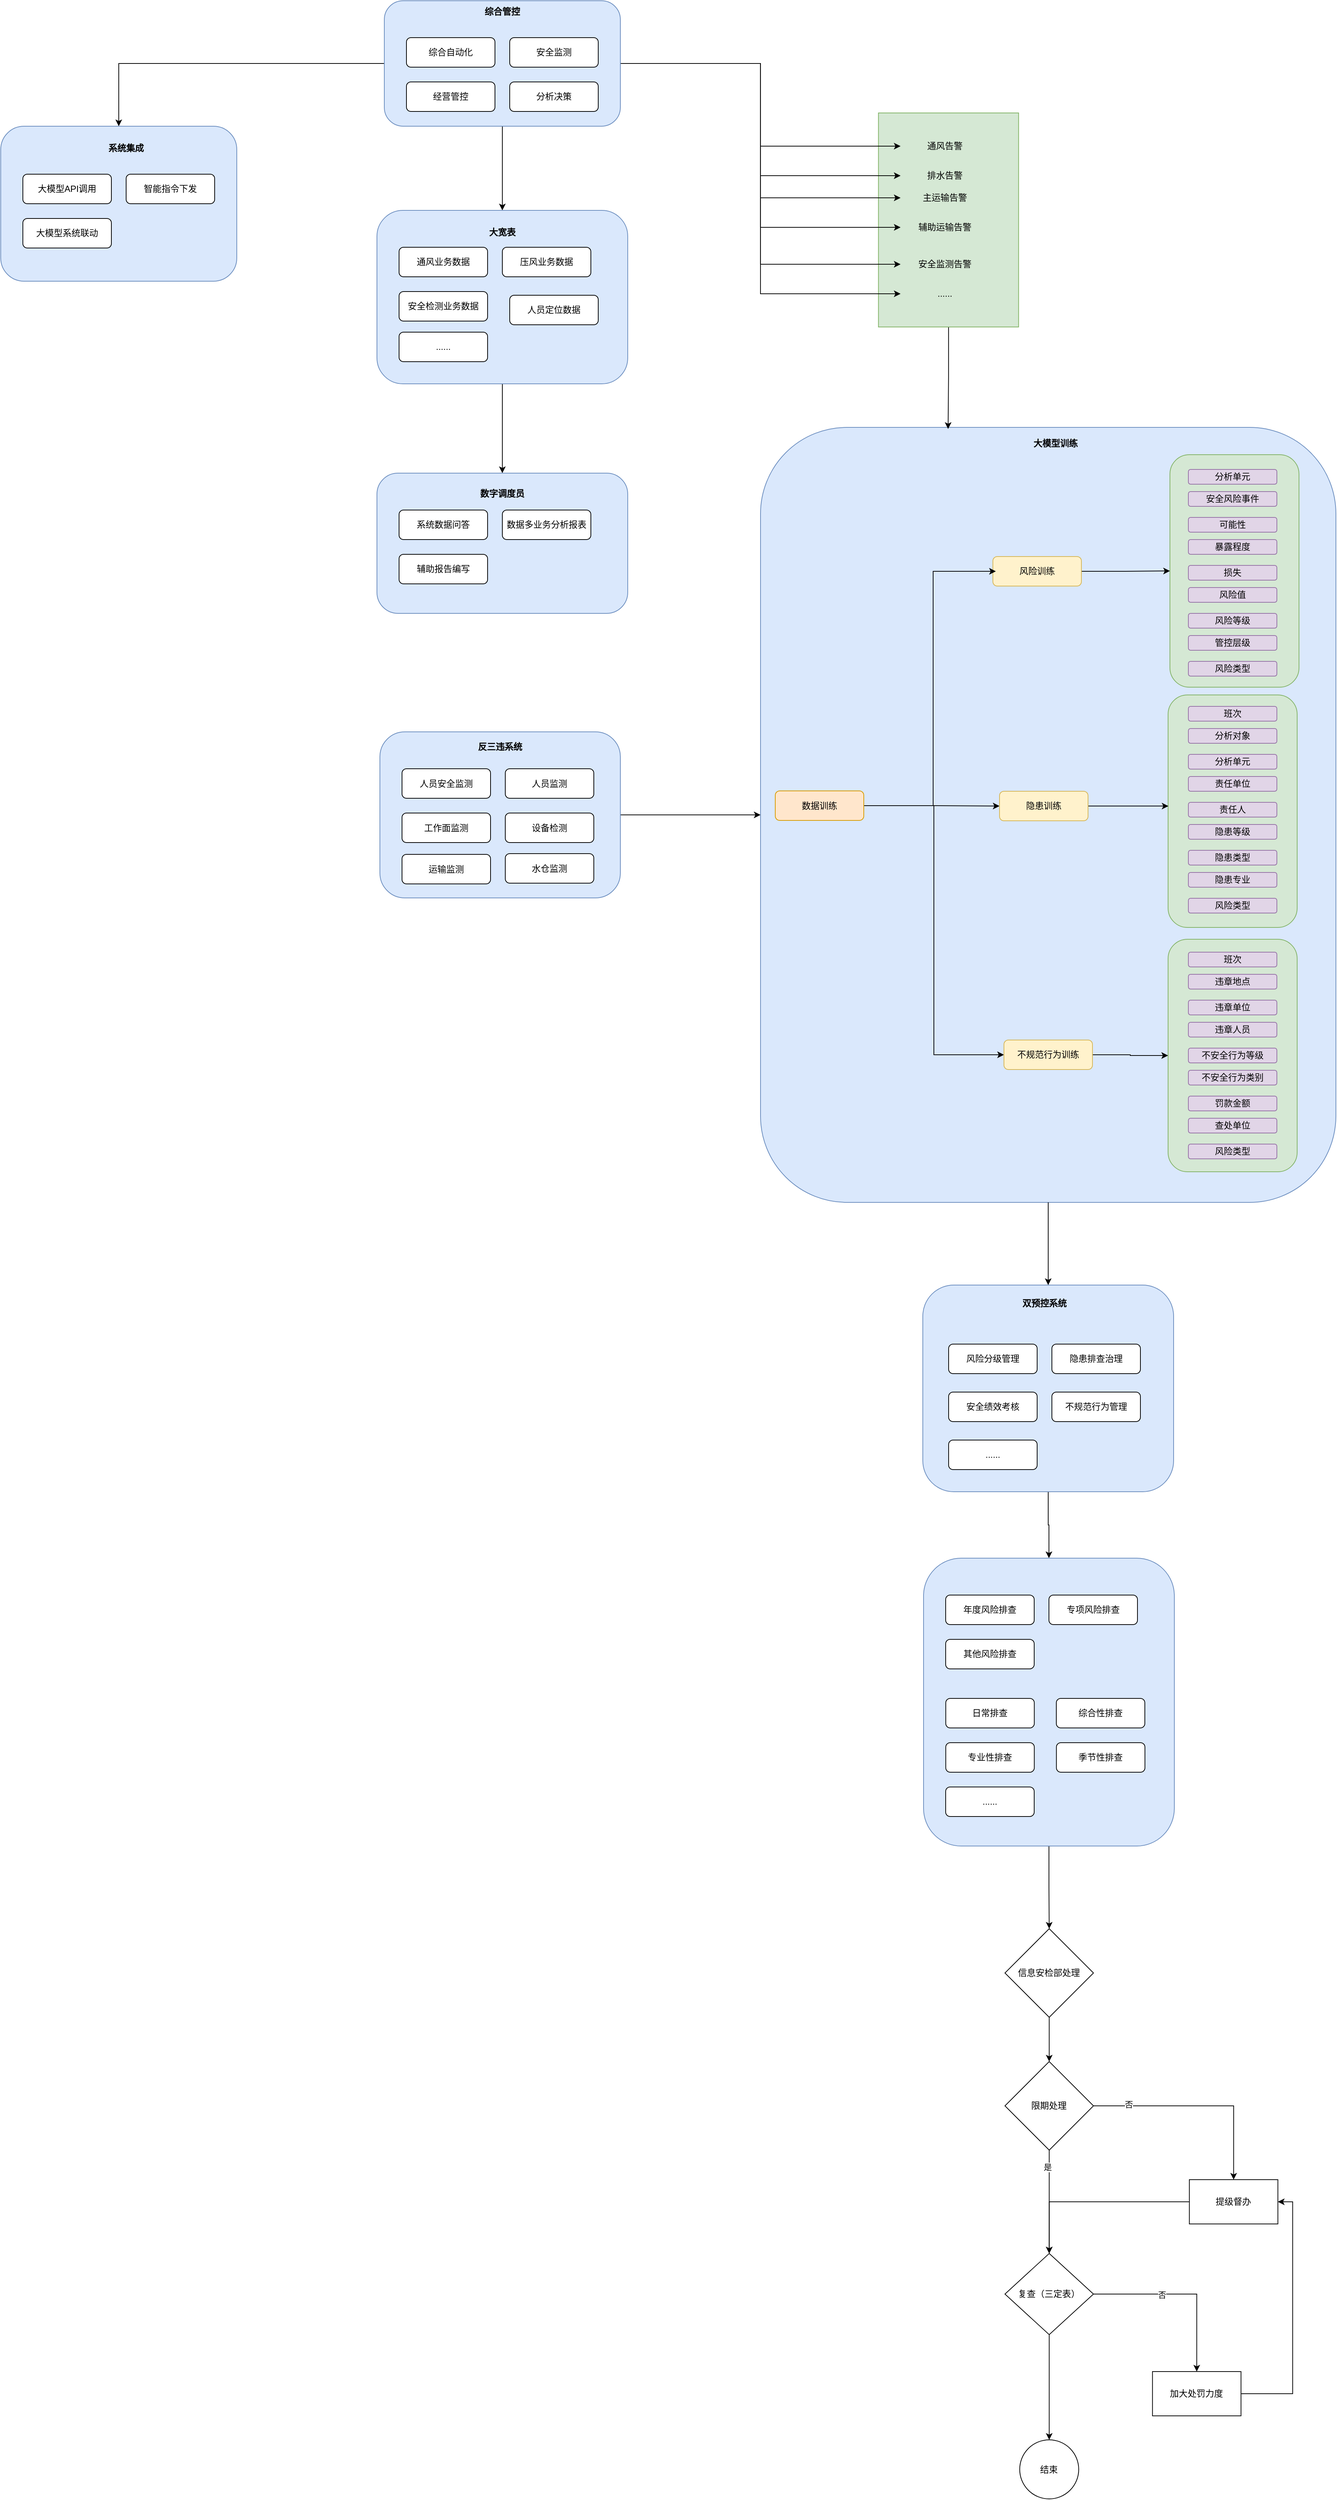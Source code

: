<mxfile version="21.6.9" type="github">
  <diagram id="C5RBs43oDa-KdzZeNtuy" name="Page-1">
    <mxGraphModel dx="3241" dy="1446" grid="1" gridSize="10" guides="1" tooltips="1" connect="1" arrows="1" fold="1" page="1" pageScale="1" pageWidth="827" pageHeight="1169" math="0" shadow="0">
      <root>
        <mxCell id="WIyWlLk6GJQsqaUBKTNV-0" />
        <mxCell id="WIyWlLk6GJQsqaUBKTNV-1" parent="WIyWlLk6GJQsqaUBKTNV-0" />
        <mxCell id="GbgRb__HCXadz126l9WK-15" value="" style="rounded=1;whiteSpace=wrap;html=1;fillColor=#dae8fc;strokeColor=#6c8ebf;" parent="WIyWlLk6GJQsqaUBKTNV-1" vertex="1">
          <mxGeometry x="350" y="608" width="780" height="1050" as="geometry" />
        </mxCell>
        <mxCell id="GbgRb__HCXadz126l9WK-215" value="" style="rounded=1;whiteSpace=wrap;html=1;fillColor=#d5e8d4;strokeColor=#82b366;" parent="WIyWlLk6GJQsqaUBKTNV-1" vertex="1">
          <mxGeometry x="902.5" y="1301.5" width="175" height="315" as="geometry" />
        </mxCell>
        <mxCell id="GbgRb__HCXadz126l9WK-214" value="" style="rounded=1;whiteSpace=wrap;html=1;fillColor=#d5e8d4;strokeColor=#82b366;" parent="WIyWlLk6GJQsqaUBKTNV-1" vertex="1">
          <mxGeometry x="902.5" y="970.5" width="175" height="315" as="geometry" />
        </mxCell>
        <mxCell id="GbgRb__HCXadz126l9WK-212" value="" style="rounded=1;whiteSpace=wrap;html=1;fillColor=#d5e8d4;strokeColor=#82b366;" parent="WIyWlLk6GJQsqaUBKTNV-1" vertex="1">
          <mxGeometry x="905" y="645" width="175" height="315" as="geometry" />
        </mxCell>
        <mxCell id="b43Vw5kl2ElNZJK6GDsK-8" style="edgeStyle=orthogonalEdgeStyle;rounded=0;orthogonalLoop=1;jettySize=auto;html=1;entryX=0.326;entryY=0.002;entryDx=0;entryDy=0;entryPerimeter=0;" edge="1" parent="WIyWlLk6GJQsqaUBKTNV-1" source="GbgRb__HCXadz126l9WK-34" target="GbgRb__HCXadz126l9WK-15">
          <mxGeometry relative="1" as="geometry" />
        </mxCell>
        <mxCell id="GbgRb__HCXadz126l9WK-34" value="" style="rounded=0;whiteSpace=wrap;html=1;fillColor=#d5e8d4;strokeColor=#82b366;" parent="WIyWlLk6GJQsqaUBKTNV-1" vertex="1">
          <mxGeometry x="509.86" y="182" width="190" height="290" as="geometry" />
        </mxCell>
        <mxCell id="GbgRb__HCXadz126l9WK-39" style="edgeStyle=orthogonalEdgeStyle;rounded=0;orthogonalLoop=1;jettySize=auto;html=1;exitX=1;exitY=0.5;exitDx=0;exitDy=0;" parent="WIyWlLk6GJQsqaUBKTNV-1" source="GbgRb__HCXadz126l9WK-1" target="GbgRb__HCXadz126l9WK-28" edge="1">
          <mxGeometry relative="1" as="geometry">
            <Array as="points">
              <mxPoint x="350" y="115" />
              <mxPoint x="350" y="227" />
            </Array>
          </mxGeometry>
        </mxCell>
        <mxCell id="GbgRb__HCXadz126l9WK-40" style="edgeStyle=orthogonalEdgeStyle;rounded=0;orthogonalLoop=1;jettySize=auto;html=1;exitX=1;exitY=0.5;exitDx=0;exitDy=0;" parent="WIyWlLk6GJQsqaUBKTNV-1" source="GbgRb__HCXadz126l9WK-1" target="GbgRb__HCXadz126l9WK-29" edge="1">
          <mxGeometry relative="1" as="geometry">
            <Array as="points">
              <mxPoint x="350" y="115" />
              <mxPoint x="350" y="267" />
            </Array>
          </mxGeometry>
        </mxCell>
        <mxCell id="GbgRb__HCXadz126l9WK-41" style="edgeStyle=orthogonalEdgeStyle;rounded=0;orthogonalLoop=1;jettySize=auto;html=1;exitX=1;exitY=0.5;exitDx=0;exitDy=0;" parent="WIyWlLk6GJQsqaUBKTNV-1" source="GbgRb__HCXadz126l9WK-1" target="GbgRb__HCXadz126l9WK-30" edge="1">
          <mxGeometry relative="1" as="geometry">
            <Array as="points">
              <mxPoint x="350" y="115" />
              <mxPoint x="350" y="297" />
            </Array>
          </mxGeometry>
        </mxCell>
        <mxCell id="GbgRb__HCXadz126l9WK-42" style="edgeStyle=orthogonalEdgeStyle;rounded=0;orthogonalLoop=1;jettySize=auto;html=1;exitX=1;exitY=0.5;exitDx=0;exitDy=0;entryX=0;entryY=0.5;entryDx=0;entryDy=0;" parent="WIyWlLk6GJQsqaUBKTNV-1" source="GbgRb__HCXadz126l9WK-1" target="GbgRb__HCXadz126l9WK-31" edge="1">
          <mxGeometry relative="1" as="geometry" />
        </mxCell>
        <mxCell id="GbgRb__HCXadz126l9WK-43" style="edgeStyle=orthogonalEdgeStyle;rounded=0;orthogonalLoop=1;jettySize=auto;html=1;exitX=1;exitY=0.5;exitDx=0;exitDy=0;entryX=0;entryY=0.5;entryDx=0;entryDy=0;" parent="WIyWlLk6GJQsqaUBKTNV-1" source="GbgRb__HCXadz126l9WK-1" target="GbgRb__HCXadz126l9WK-33" edge="1">
          <mxGeometry relative="1" as="geometry" />
        </mxCell>
        <mxCell id="GbgRb__HCXadz126l9WK-44" style="edgeStyle=orthogonalEdgeStyle;rounded=0;orthogonalLoop=1;jettySize=auto;html=1;exitX=1;exitY=0.5;exitDx=0;exitDy=0;entryX=0;entryY=0.5;entryDx=0;entryDy=0;" parent="WIyWlLk6GJQsqaUBKTNV-1" source="GbgRb__HCXadz126l9WK-1" target="GbgRb__HCXadz126l9WK-32" edge="1">
          <mxGeometry relative="1" as="geometry" />
        </mxCell>
        <mxCell id="b43Vw5kl2ElNZJK6GDsK-2" style="edgeStyle=orthogonalEdgeStyle;rounded=0;orthogonalLoop=1;jettySize=auto;html=1;entryX=0.5;entryY=0;entryDx=0;entryDy=0;" edge="1" parent="WIyWlLk6GJQsqaUBKTNV-1" source="GbgRb__HCXadz126l9WK-1" target="GbgRb__HCXadz126l9WK-161">
          <mxGeometry relative="1" as="geometry" />
        </mxCell>
        <mxCell id="b43Vw5kl2ElNZJK6GDsK-4" style="edgeStyle=orthogonalEdgeStyle;rounded=0;orthogonalLoop=1;jettySize=auto;html=1;entryX=0.5;entryY=0;entryDx=0;entryDy=0;" edge="1" parent="WIyWlLk6GJQsqaUBKTNV-1" source="GbgRb__HCXadz126l9WK-1" target="GbgRb__HCXadz126l9WK-151">
          <mxGeometry relative="1" as="geometry">
            <mxPoint y="340" as="targetPoint" />
          </mxGeometry>
        </mxCell>
        <mxCell id="GbgRb__HCXadz126l9WK-1" value="" style="rounded=1;whiteSpace=wrap;html=1;fillColor=#dae8fc;strokeColor=#6c8ebf;" parent="WIyWlLk6GJQsqaUBKTNV-1" vertex="1">
          <mxGeometry x="-160" y="30" width="320" height="170" as="geometry" />
        </mxCell>
        <mxCell id="WIyWlLk6GJQsqaUBKTNV-3" value="综合自动化" style="rounded=1;whiteSpace=wrap;html=1;fontSize=12;glass=0;strokeWidth=1;shadow=0;" parent="WIyWlLk6GJQsqaUBKTNV-1" vertex="1">
          <mxGeometry x="-130" y="80" width="120" height="40" as="geometry" />
        </mxCell>
        <mxCell id="GbgRb__HCXadz126l9WK-0" value="安全监测" style="rounded=1;whiteSpace=wrap;html=1;fontSize=12;glass=0;strokeWidth=1;shadow=0;" parent="WIyWlLk6GJQsqaUBKTNV-1" vertex="1">
          <mxGeometry x="10" y="80" width="120" height="40" as="geometry" />
        </mxCell>
        <mxCell id="GbgRb__HCXadz126l9WK-2" value="经营管控" style="rounded=1;whiteSpace=wrap;html=1;fontSize=12;glass=0;strokeWidth=1;shadow=0;" parent="WIyWlLk6GJQsqaUBKTNV-1" vertex="1">
          <mxGeometry x="-130" y="140" width="120" height="40" as="geometry" />
        </mxCell>
        <mxCell id="GbgRb__HCXadz126l9WK-3" value="分析决策" style="rounded=1;whiteSpace=wrap;html=1;fontSize=12;glass=0;strokeWidth=1;shadow=0;" parent="WIyWlLk6GJQsqaUBKTNV-1" vertex="1">
          <mxGeometry x="10" y="140" width="120" height="40" as="geometry" />
        </mxCell>
        <mxCell id="GbgRb__HCXadz126l9WK-8" value="&lt;b&gt;综合管控&lt;/b&gt;" style="text;html=1;strokeColor=none;fillColor=none;align=center;verticalAlign=middle;whiteSpace=wrap;rounded=0;strokeWidth=1;" parent="WIyWlLk6GJQsqaUBKTNV-1" vertex="1">
          <mxGeometry x="-150" y="30" width="300" height="30" as="geometry" />
        </mxCell>
        <mxCell id="b43Vw5kl2ElNZJK6GDsK-10" value="" style="edgeStyle=orthogonalEdgeStyle;rounded=0;orthogonalLoop=1;jettySize=auto;html=1;" edge="1" parent="WIyWlLk6GJQsqaUBKTNV-1" source="GbgRb__HCXadz126l9WK-9" target="GbgRb__HCXadz126l9WK-81">
          <mxGeometry relative="1" as="geometry" />
        </mxCell>
        <mxCell id="GbgRb__HCXadz126l9WK-9" value="" style="rounded=1;whiteSpace=wrap;html=1;fillColor=#dae8fc;strokeColor=#6c8ebf;" parent="WIyWlLk6GJQsqaUBKTNV-1" vertex="1">
          <mxGeometry x="570" y="1770" width="340" height="280" as="geometry" />
        </mxCell>
        <mxCell id="GbgRb__HCXadz126l9WK-10" value="风险分级管理" style="rounded=1;whiteSpace=wrap;html=1;fontSize=12;glass=0;strokeWidth=1;shadow=0;" parent="WIyWlLk6GJQsqaUBKTNV-1" vertex="1">
          <mxGeometry x="605" y="1850" width="120" height="40" as="geometry" />
        </mxCell>
        <mxCell id="GbgRb__HCXadz126l9WK-11" value="隐患排查治理" style="rounded=1;whiteSpace=wrap;html=1;fontSize=12;glass=0;strokeWidth=1;shadow=0;" parent="WIyWlLk6GJQsqaUBKTNV-1" vertex="1">
          <mxGeometry x="745.0" y="1850" width="120" height="40" as="geometry" />
        </mxCell>
        <mxCell id="GbgRb__HCXadz126l9WK-12" value="不规范行为管理" style="rounded=1;whiteSpace=wrap;html=1;fontSize=12;glass=0;strokeWidth=1;shadow=0;" parent="WIyWlLk6GJQsqaUBKTNV-1" vertex="1">
          <mxGeometry x="745.0" y="1915" width="120" height="40" as="geometry" />
        </mxCell>
        <mxCell id="GbgRb__HCXadz126l9WK-13" value="安全绩效考核" style="rounded=1;whiteSpace=wrap;html=1;fontSize=12;glass=0;strokeWidth=1;shadow=0;" parent="WIyWlLk6GJQsqaUBKTNV-1" vertex="1">
          <mxGeometry x="605" y="1915" width="120" height="40" as="geometry" />
        </mxCell>
        <mxCell id="GbgRb__HCXadz126l9WK-14" value="&lt;b&gt;双预控系统&lt;/b&gt;" style="text;html=1;strokeColor=none;fillColor=none;align=center;verticalAlign=middle;whiteSpace=wrap;rounded=0;strokeWidth=1;" parent="WIyWlLk6GJQsqaUBKTNV-1" vertex="1">
          <mxGeometry x="575" y="1780" width="320" height="30" as="geometry" />
        </mxCell>
        <mxCell id="GbgRb__HCXadz126l9WK-197" style="edgeStyle=orthogonalEdgeStyle;rounded=0;orthogonalLoop=1;jettySize=auto;html=1;entryX=0.5;entryY=0;entryDx=0;entryDy=0;" parent="WIyWlLk6GJQsqaUBKTNV-1" source="GbgRb__HCXadz126l9WK-15" target="GbgRb__HCXadz126l9WK-9" edge="1">
          <mxGeometry relative="1" as="geometry">
            <mxPoint x="602.42" y="1820" as="sourcePoint" />
          </mxGeometry>
        </mxCell>
        <mxCell id="GbgRb__HCXadz126l9WK-16" value="分析单元" style="rounded=1;whiteSpace=wrap;html=1;fontSize=12;glass=0;strokeWidth=1;shadow=0;fillColor=#e1d5e7;strokeColor=#9673a6;" parent="WIyWlLk6GJQsqaUBKTNV-1" vertex="1">
          <mxGeometry x="930" y="665" width="120" height="20" as="geometry" />
        </mxCell>
        <mxCell id="GbgRb__HCXadz126l9WK-213" style="edgeStyle=orthogonalEdgeStyle;rounded=0;orthogonalLoop=1;jettySize=auto;html=1;entryX=0;entryY=0.5;entryDx=0;entryDy=0;" parent="WIyWlLk6GJQsqaUBKTNV-1" source="GbgRb__HCXadz126l9WK-17" target="GbgRb__HCXadz126l9WK-212" edge="1">
          <mxGeometry relative="1" as="geometry" />
        </mxCell>
        <mxCell id="GbgRb__HCXadz126l9WK-17" value="风险训练" style="rounded=1;whiteSpace=wrap;html=1;fontSize=12;glass=0;strokeWidth=1;shadow=0;fillColor=#fff2cc;strokeColor=#d6b656;" parent="WIyWlLk6GJQsqaUBKTNV-1" vertex="1">
          <mxGeometry x="665" y="783" width="120" height="40" as="geometry" />
        </mxCell>
        <mxCell id="GbgRb__HCXadz126l9WK-208" style="edgeStyle=orthogonalEdgeStyle;rounded=0;orthogonalLoop=1;jettySize=auto;html=1;entryX=0;entryY=0.5;entryDx=0;entryDy=0;" parent="WIyWlLk6GJQsqaUBKTNV-1" edge="1">
          <mxGeometry relative="1" as="geometry">
            <mxPoint x="494" y="1120.529" as="sourcePoint" />
            <mxPoint x="669" y="803" as="targetPoint" />
            <Array as="points">
              <mxPoint x="584" y="1121" />
              <mxPoint x="584" y="803" />
            </Array>
          </mxGeometry>
        </mxCell>
        <mxCell id="GbgRb__HCXadz126l9WK-209" style="edgeStyle=orthogonalEdgeStyle;rounded=0;orthogonalLoop=1;jettySize=auto;html=1;entryX=0;entryY=0.5;entryDx=0;entryDy=0;" parent="WIyWlLk6GJQsqaUBKTNV-1" source="GbgRb__HCXadz126l9WK-18" target="GbgRb__HCXadz126l9WK-46" edge="1">
          <mxGeometry relative="1" as="geometry" />
        </mxCell>
        <mxCell id="GbgRb__HCXadz126l9WK-210" style="edgeStyle=orthogonalEdgeStyle;rounded=0;orthogonalLoop=1;jettySize=auto;html=1;entryX=0;entryY=0.5;entryDx=0;entryDy=0;" parent="WIyWlLk6GJQsqaUBKTNV-1" source="GbgRb__HCXadz126l9WK-18" target="GbgRb__HCXadz126l9WK-19" edge="1">
          <mxGeometry relative="1" as="geometry" />
        </mxCell>
        <mxCell id="GbgRb__HCXadz126l9WK-18" value="数据训练" style="rounded=1;whiteSpace=wrap;html=1;fontSize=12;glass=0;strokeWidth=1;shadow=0;fillColor=#ffe6cc;strokeColor=#d79b00;" parent="WIyWlLk6GJQsqaUBKTNV-1" vertex="1">
          <mxGeometry x="370" y="1100.5" width="120" height="40" as="geometry" />
        </mxCell>
        <mxCell id="GbgRb__HCXadz126l9WK-217" style="edgeStyle=orthogonalEdgeStyle;rounded=0;orthogonalLoop=1;jettySize=auto;html=1;entryX=0;entryY=0.5;entryDx=0;entryDy=0;" parent="WIyWlLk6GJQsqaUBKTNV-1" source="GbgRb__HCXadz126l9WK-19" target="GbgRb__HCXadz126l9WK-215" edge="1">
          <mxGeometry relative="1" as="geometry" />
        </mxCell>
        <mxCell id="GbgRb__HCXadz126l9WK-19" value="不规范行为训练" style="rounded=1;whiteSpace=wrap;html=1;fontSize=12;glass=0;strokeWidth=1;shadow=0;fillColor=#fff2cc;strokeColor=#d6b656;" parent="WIyWlLk6GJQsqaUBKTNV-1" vertex="1">
          <mxGeometry x="680" y="1438" width="120" height="40" as="geometry" />
        </mxCell>
        <mxCell id="GbgRb__HCXadz126l9WK-20" value="&lt;b&gt;大模型训练&lt;/b&gt;" style="text;html=1;strokeColor=none;fillColor=none;align=center;verticalAlign=middle;whiteSpace=wrap;rounded=0;strokeWidth=1;" parent="WIyWlLk6GJQsqaUBKTNV-1" vertex="1">
          <mxGeometry x="380" y="615" width="740" height="30" as="geometry" />
        </mxCell>
        <mxCell id="GbgRb__HCXadz126l9WK-28" value="通风告警" style="text;html=1;strokeColor=none;fillColor=none;align=center;verticalAlign=middle;whiteSpace=wrap;rounded=0;" parent="WIyWlLk6GJQsqaUBKTNV-1" vertex="1">
          <mxGeometry x="539.86" y="212" width="120" height="30" as="geometry" />
        </mxCell>
        <mxCell id="GbgRb__HCXadz126l9WK-29" value="排水告警" style="text;html=1;strokeColor=none;fillColor=none;align=center;verticalAlign=middle;whiteSpace=wrap;rounded=0;" parent="WIyWlLk6GJQsqaUBKTNV-1" vertex="1">
          <mxGeometry x="539.86" y="252" width="120" height="30" as="geometry" />
        </mxCell>
        <mxCell id="GbgRb__HCXadz126l9WK-30" value="主运输告警" style="text;html=1;strokeColor=none;fillColor=none;align=center;verticalAlign=middle;whiteSpace=wrap;rounded=0;" parent="WIyWlLk6GJQsqaUBKTNV-1" vertex="1">
          <mxGeometry x="539.86" y="282" width="120" height="30" as="geometry" />
        </mxCell>
        <mxCell id="GbgRb__HCXadz126l9WK-31" value="辅助运输告警" style="text;html=1;strokeColor=none;fillColor=none;align=center;verticalAlign=middle;whiteSpace=wrap;rounded=0;" parent="WIyWlLk6GJQsqaUBKTNV-1" vertex="1">
          <mxGeometry x="539.86" y="322" width="120" height="30" as="geometry" />
        </mxCell>
        <mxCell id="GbgRb__HCXadz126l9WK-32" value="......" style="text;html=1;strokeColor=none;fillColor=none;align=center;verticalAlign=middle;whiteSpace=wrap;rounded=0;" parent="WIyWlLk6GJQsqaUBKTNV-1" vertex="1">
          <mxGeometry x="539.86" y="412" width="120" height="30" as="geometry" />
        </mxCell>
        <mxCell id="GbgRb__HCXadz126l9WK-33" value="安全监测告警" style="text;html=1;strokeColor=none;fillColor=none;align=center;verticalAlign=middle;whiteSpace=wrap;rounded=0;" parent="WIyWlLk6GJQsqaUBKTNV-1" vertex="1">
          <mxGeometry x="539.86" y="372" width="120" height="30" as="geometry" />
        </mxCell>
        <mxCell id="GbgRb__HCXadz126l9WK-216" style="edgeStyle=orthogonalEdgeStyle;rounded=0;orthogonalLoop=1;jettySize=auto;html=1;entryX=0.003;entryY=0.478;entryDx=0;entryDy=0;entryPerimeter=0;" parent="WIyWlLk6GJQsqaUBKTNV-1" source="GbgRb__HCXadz126l9WK-46" target="GbgRb__HCXadz126l9WK-214" edge="1">
          <mxGeometry relative="1" as="geometry" />
        </mxCell>
        <mxCell id="GbgRb__HCXadz126l9WK-46" value="隐患训练" style="rounded=1;whiteSpace=wrap;html=1;fontSize=12;glass=0;strokeWidth=1;shadow=0;fillColor=#fff2cc;strokeColor=#d6b656;" parent="WIyWlLk6GJQsqaUBKTNV-1" vertex="1">
          <mxGeometry x="674" y="1101" width="120" height="40" as="geometry" />
        </mxCell>
        <mxCell id="GbgRb__HCXadz126l9WK-49" value="安全风险事件" style="rounded=1;whiteSpace=wrap;html=1;fontSize=12;glass=0;strokeWidth=1;shadow=0;fillColor=#e1d5e7;strokeColor=#9673a6;" parent="WIyWlLk6GJQsqaUBKTNV-1" vertex="1">
          <mxGeometry x="930" y="695" width="120" height="20" as="geometry" />
        </mxCell>
        <mxCell id="GbgRb__HCXadz126l9WK-50" value="可能性" style="rounded=1;whiteSpace=wrap;html=1;fontSize=12;glass=0;strokeWidth=1;shadow=0;fillColor=#e1d5e7;strokeColor=#9673a6;" parent="WIyWlLk6GJQsqaUBKTNV-1" vertex="1">
          <mxGeometry x="930" y="730" width="120" height="20" as="geometry" />
        </mxCell>
        <mxCell id="GbgRb__HCXadz126l9WK-51" value="暴露程度" style="rounded=1;whiteSpace=wrap;html=1;fontSize=12;glass=0;strokeWidth=1;shadow=0;fillColor=#e1d5e7;strokeColor=#9673a6;" parent="WIyWlLk6GJQsqaUBKTNV-1" vertex="1">
          <mxGeometry x="930" y="760" width="120" height="20" as="geometry" />
        </mxCell>
        <mxCell id="GbgRb__HCXadz126l9WK-52" value="损失" style="rounded=1;whiteSpace=wrap;html=1;fontSize=12;glass=0;strokeWidth=1;shadow=0;fillColor=#e1d5e7;strokeColor=#9673a6;" parent="WIyWlLk6GJQsqaUBKTNV-1" vertex="1">
          <mxGeometry x="930" y="795" width="120" height="20" as="geometry" />
        </mxCell>
        <mxCell id="GbgRb__HCXadz126l9WK-53" value="风险值" style="rounded=1;whiteSpace=wrap;html=1;fontSize=12;glass=0;strokeWidth=1;shadow=0;fillColor=#e1d5e7;strokeColor=#9673a6;" parent="WIyWlLk6GJQsqaUBKTNV-1" vertex="1">
          <mxGeometry x="930" y="825" width="120" height="20" as="geometry" />
        </mxCell>
        <mxCell id="GbgRb__HCXadz126l9WK-54" value="风险等级" style="rounded=1;whiteSpace=wrap;html=1;fontSize=12;glass=0;strokeWidth=1;shadow=0;fillColor=#e1d5e7;strokeColor=#9673a6;" parent="WIyWlLk6GJQsqaUBKTNV-1" vertex="1">
          <mxGeometry x="930" y="860" width="120" height="20" as="geometry" />
        </mxCell>
        <mxCell id="GbgRb__HCXadz126l9WK-55" value="管控层级" style="rounded=1;whiteSpace=wrap;html=1;fontSize=12;glass=0;strokeWidth=1;shadow=0;fillColor=#e1d5e7;strokeColor=#9673a6;" parent="WIyWlLk6GJQsqaUBKTNV-1" vertex="1">
          <mxGeometry x="930" y="890" width="120" height="20" as="geometry" />
        </mxCell>
        <mxCell id="GbgRb__HCXadz126l9WK-56" value="风险类型" style="rounded=1;whiteSpace=wrap;html=1;fontSize=12;glass=0;strokeWidth=1;shadow=0;fillColor=#e1d5e7;strokeColor=#9673a6;" parent="WIyWlLk6GJQsqaUBKTNV-1" vertex="1">
          <mxGeometry x="930" y="925" width="120" height="20" as="geometry" />
        </mxCell>
        <mxCell id="GbgRb__HCXadz126l9WK-58" value="班次" style="rounded=1;whiteSpace=wrap;html=1;fontSize=12;glass=0;strokeWidth=1;shadow=0;fillColor=#e1d5e7;strokeColor=#9673a6;" parent="WIyWlLk6GJQsqaUBKTNV-1" vertex="1">
          <mxGeometry x="930" y="986" width="120" height="20" as="geometry" />
        </mxCell>
        <mxCell id="GbgRb__HCXadz126l9WK-59" value="分析对象" style="rounded=1;whiteSpace=wrap;html=1;fontSize=12;glass=0;strokeWidth=1;shadow=0;fillColor=#e1d5e7;strokeColor=#9673a6;" parent="WIyWlLk6GJQsqaUBKTNV-1" vertex="1">
          <mxGeometry x="930" y="1016" width="120" height="20" as="geometry" />
        </mxCell>
        <mxCell id="GbgRb__HCXadz126l9WK-60" value="分析单元" style="rounded=1;whiteSpace=wrap;html=1;fontSize=12;glass=0;strokeWidth=1;shadow=0;fillColor=#e1d5e7;strokeColor=#9673a6;" parent="WIyWlLk6GJQsqaUBKTNV-1" vertex="1">
          <mxGeometry x="930" y="1051" width="120" height="20" as="geometry" />
        </mxCell>
        <mxCell id="GbgRb__HCXadz126l9WK-61" value="责任单位" style="rounded=1;whiteSpace=wrap;html=1;fontSize=12;glass=0;strokeWidth=1;shadow=0;fillColor=#e1d5e7;strokeColor=#9673a6;" parent="WIyWlLk6GJQsqaUBKTNV-1" vertex="1">
          <mxGeometry x="930" y="1081" width="120" height="20" as="geometry" />
        </mxCell>
        <mxCell id="GbgRb__HCXadz126l9WK-62" value="责任人" style="rounded=1;whiteSpace=wrap;html=1;fontSize=12;glass=0;strokeWidth=1;shadow=0;fillColor=#e1d5e7;strokeColor=#9673a6;" parent="WIyWlLk6GJQsqaUBKTNV-1" vertex="1">
          <mxGeometry x="930" y="1116" width="120" height="20" as="geometry" />
        </mxCell>
        <mxCell id="GbgRb__HCXadz126l9WK-63" value="隐患等级" style="rounded=1;whiteSpace=wrap;html=1;fontSize=12;glass=0;strokeWidth=1;shadow=0;fillColor=#e1d5e7;strokeColor=#9673a6;" parent="WIyWlLk6GJQsqaUBKTNV-1" vertex="1">
          <mxGeometry x="930" y="1146" width="120" height="20" as="geometry" />
        </mxCell>
        <mxCell id="GbgRb__HCXadz126l9WK-64" value="隐患类型" style="rounded=1;whiteSpace=wrap;html=1;fontSize=12;glass=0;strokeWidth=1;shadow=0;fillColor=#e1d5e7;strokeColor=#9673a6;" parent="WIyWlLk6GJQsqaUBKTNV-1" vertex="1">
          <mxGeometry x="930" y="1181" width="120" height="20" as="geometry" />
        </mxCell>
        <mxCell id="GbgRb__HCXadz126l9WK-65" value="隐患专业" style="rounded=1;whiteSpace=wrap;html=1;fontSize=12;glass=0;strokeWidth=1;shadow=0;fillColor=#e1d5e7;strokeColor=#9673a6;" parent="WIyWlLk6GJQsqaUBKTNV-1" vertex="1">
          <mxGeometry x="930" y="1211" width="120" height="20" as="geometry" />
        </mxCell>
        <mxCell id="GbgRb__HCXadz126l9WK-66" value="风险类型" style="rounded=1;whiteSpace=wrap;html=1;fontSize=12;glass=0;strokeWidth=1;shadow=0;fillColor=#e1d5e7;strokeColor=#9673a6;" parent="WIyWlLk6GJQsqaUBKTNV-1" vertex="1">
          <mxGeometry x="930" y="1246" width="120" height="20" as="geometry" />
        </mxCell>
        <mxCell id="GbgRb__HCXadz126l9WK-67" value="班次" style="rounded=1;whiteSpace=wrap;html=1;fontSize=12;glass=0;strokeWidth=1;shadow=0;fillColor=#e1d5e7;strokeColor=#9673a6;" parent="WIyWlLk6GJQsqaUBKTNV-1" vertex="1">
          <mxGeometry x="930" y="1319" width="120" height="20" as="geometry" />
        </mxCell>
        <mxCell id="GbgRb__HCXadz126l9WK-68" value="违章地点" style="rounded=1;whiteSpace=wrap;html=1;fontSize=12;glass=0;strokeWidth=1;shadow=0;fillColor=#e1d5e7;strokeColor=#9673a6;" parent="WIyWlLk6GJQsqaUBKTNV-1" vertex="1">
          <mxGeometry x="930" y="1349" width="120" height="20" as="geometry" />
        </mxCell>
        <mxCell id="GbgRb__HCXadz126l9WK-69" value="违章单位" style="rounded=1;whiteSpace=wrap;html=1;fontSize=12;glass=0;strokeWidth=1;shadow=0;fillColor=#e1d5e7;strokeColor=#9673a6;" parent="WIyWlLk6GJQsqaUBKTNV-1" vertex="1">
          <mxGeometry x="930" y="1384" width="120" height="20" as="geometry" />
        </mxCell>
        <mxCell id="GbgRb__HCXadz126l9WK-70" value="违章人员" style="rounded=1;whiteSpace=wrap;html=1;fontSize=12;glass=0;strokeWidth=1;shadow=0;fillColor=#e1d5e7;strokeColor=#9673a6;" parent="WIyWlLk6GJQsqaUBKTNV-1" vertex="1">
          <mxGeometry x="930" y="1414" width="120" height="20" as="geometry" />
        </mxCell>
        <mxCell id="GbgRb__HCXadz126l9WK-71" value="不安全行为等级" style="rounded=1;whiteSpace=wrap;html=1;fontSize=12;glass=0;strokeWidth=1;shadow=0;fillColor=#e1d5e7;strokeColor=#9673a6;" parent="WIyWlLk6GJQsqaUBKTNV-1" vertex="1">
          <mxGeometry x="930" y="1449" width="120" height="20" as="geometry" />
        </mxCell>
        <mxCell id="GbgRb__HCXadz126l9WK-72" value="不安全行为类别" style="rounded=1;whiteSpace=wrap;html=1;fontSize=12;glass=0;strokeWidth=1;shadow=0;fillColor=#e1d5e7;strokeColor=#9673a6;" parent="WIyWlLk6GJQsqaUBKTNV-1" vertex="1">
          <mxGeometry x="930" y="1479" width="120" height="20" as="geometry" />
        </mxCell>
        <mxCell id="GbgRb__HCXadz126l9WK-73" value="罚款金额" style="rounded=1;whiteSpace=wrap;html=1;fontSize=12;glass=0;strokeWidth=1;shadow=0;fillColor=#e1d5e7;strokeColor=#9673a6;" parent="WIyWlLk6GJQsqaUBKTNV-1" vertex="1">
          <mxGeometry x="930" y="1514" width="120" height="20" as="geometry" />
        </mxCell>
        <mxCell id="GbgRb__HCXadz126l9WK-74" value="查处单位" style="rounded=1;whiteSpace=wrap;html=1;fontSize=12;glass=0;strokeWidth=1;shadow=0;fillColor=#e1d5e7;strokeColor=#9673a6;" parent="WIyWlLk6GJQsqaUBKTNV-1" vertex="1">
          <mxGeometry x="930" y="1544" width="120" height="20" as="geometry" />
        </mxCell>
        <mxCell id="GbgRb__HCXadz126l9WK-75" value="风险类型" style="rounded=1;whiteSpace=wrap;html=1;fontSize=12;glass=0;strokeWidth=1;shadow=0;fillColor=#e1d5e7;strokeColor=#9673a6;" parent="WIyWlLk6GJQsqaUBKTNV-1" vertex="1">
          <mxGeometry x="930" y="1579" width="120" height="20" as="geometry" />
        </mxCell>
        <mxCell id="GbgRb__HCXadz126l9WK-80" value="......" style="rounded=1;whiteSpace=wrap;html=1;fontSize=12;glass=0;strokeWidth=1;shadow=0;" parent="WIyWlLk6GJQsqaUBKTNV-1" vertex="1">
          <mxGeometry x="605" y="1980" width="120" height="40" as="geometry" />
        </mxCell>
        <mxCell id="b43Vw5kl2ElNZJK6GDsK-11" style="edgeStyle=orthogonalEdgeStyle;rounded=0;orthogonalLoop=1;jettySize=auto;html=1;entryX=0.5;entryY=0;entryDx=0;entryDy=0;" edge="1" parent="WIyWlLk6GJQsqaUBKTNV-1" source="GbgRb__HCXadz126l9WK-81" target="GbgRb__HCXadz126l9WK-107">
          <mxGeometry relative="1" as="geometry" />
        </mxCell>
        <mxCell id="GbgRb__HCXadz126l9WK-81" value="" style="rounded=1;whiteSpace=wrap;html=1;fillColor=#dae8fc;strokeColor=#6c8ebf;" parent="WIyWlLk6GJQsqaUBKTNV-1" vertex="1">
          <mxGeometry x="571" y="2140" width="340" height="390" as="geometry" />
        </mxCell>
        <mxCell id="GbgRb__HCXadz126l9WK-82" value="年度风险排查" style="rounded=1;whiteSpace=wrap;html=1;fontSize=12;glass=0;strokeWidth=1;shadow=0;" parent="WIyWlLk6GJQsqaUBKTNV-1" vertex="1">
          <mxGeometry x="601" y="2190" width="120" height="40" as="geometry" />
        </mxCell>
        <mxCell id="GbgRb__HCXadz126l9WK-83" value="专项风险排查" style="rounded=1;whiteSpace=wrap;html=1;fontSize=12;glass=0;strokeWidth=1;shadow=0;" parent="WIyWlLk6GJQsqaUBKTNV-1" vertex="1">
          <mxGeometry x="741" y="2190" width="120" height="40" as="geometry" />
        </mxCell>
        <mxCell id="GbgRb__HCXadz126l9WK-84" value="其他风险排查" style="rounded=1;whiteSpace=wrap;html=1;fontSize=12;glass=0;strokeWidth=1;shadow=0;" parent="WIyWlLk6GJQsqaUBKTNV-1" vertex="1">
          <mxGeometry x="601" y="2250" width="120" height="40" as="geometry" />
        </mxCell>
        <mxCell id="GbgRb__HCXadz126l9WK-85" value="日常排查" style="rounded=1;whiteSpace=wrap;html=1;fontSize=12;glass=0;strokeWidth=1;shadow=0;" parent="WIyWlLk6GJQsqaUBKTNV-1" vertex="1">
          <mxGeometry x="601.14" y="2330" width="120" height="40" as="geometry" />
        </mxCell>
        <mxCell id="GbgRb__HCXadz126l9WK-87" value="综合性排查" style="rounded=1;whiteSpace=wrap;html=1;fontSize=12;glass=0;strokeWidth=1;shadow=0;" parent="WIyWlLk6GJQsqaUBKTNV-1" vertex="1">
          <mxGeometry x="751" y="2330" width="120" height="40" as="geometry" />
        </mxCell>
        <mxCell id="GbgRb__HCXadz126l9WK-89" value="专业性排查" style="rounded=1;whiteSpace=wrap;html=1;fontSize=12;glass=0;strokeWidth=1;shadow=0;" parent="WIyWlLk6GJQsqaUBKTNV-1" vertex="1">
          <mxGeometry x="601.14" y="2390" width="120" height="40" as="geometry" />
        </mxCell>
        <mxCell id="GbgRb__HCXadz126l9WK-90" value="季节性排查" style="rounded=1;whiteSpace=wrap;html=1;fontSize=12;glass=0;strokeWidth=1;shadow=0;" parent="WIyWlLk6GJQsqaUBKTNV-1" vertex="1">
          <mxGeometry x="751.14" y="2390" width="120" height="40" as="geometry" />
        </mxCell>
        <mxCell id="GbgRb__HCXadz126l9WK-91" value="......" style="rounded=1;whiteSpace=wrap;html=1;fontSize=12;glass=0;strokeWidth=1;shadow=0;" parent="WIyWlLk6GJQsqaUBKTNV-1" vertex="1">
          <mxGeometry x="601" y="2450" width="120" height="40" as="geometry" />
        </mxCell>
        <mxCell id="GbgRb__HCXadz126l9WK-123" style="edgeStyle=orthogonalEdgeStyle;rounded=0;orthogonalLoop=1;jettySize=auto;html=1;entryX=0.5;entryY=0;entryDx=0;entryDy=0;" parent="WIyWlLk6GJQsqaUBKTNV-1" source="GbgRb__HCXadz126l9WK-107" target="GbgRb__HCXadz126l9WK-118" edge="1">
          <mxGeometry relative="1" as="geometry" />
        </mxCell>
        <mxCell id="GbgRb__HCXadz126l9WK-107" value="信息安检部处理" style="rhombus;whiteSpace=wrap;html=1;" parent="WIyWlLk6GJQsqaUBKTNV-1" vertex="1">
          <mxGeometry x="681.36" y="2642" width="120" height="120" as="geometry" />
        </mxCell>
        <mxCell id="GbgRb__HCXadz126l9WK-201" style="edgeStyle=orthogonalEdgeStyle;rounded=0;orthogonalLoop=1;jettySize=auto;html=1;entryX=0.5;entryY=0;entryDx=0;entryDy=0;" parent="WIyWlLk6GJQsqaUBKTNV-1" source="GbgRb__HCXadz126l9WK-118" target="GbgRb__HCXadz126l9WK-124" edge="1">
          <mxGeometry relative="1" as="geometry" />
        </mxCell>
        <mxCell id="GbgRb__HCXadz126l9WK-202" value="否" style="edgeLabel;html=1;align=center;verticalAlign=middle;resizable=0;points=[];" parent="GbgRb__HCXadz126l9WK-201" vertex="1" connectable="0">
          <mxGeometry x="-0.674" y="2" relative="1" as="geometry">
            <mxPoint as="offset" />
          </mxGeometry>
        </mxCell>
        <mxCell id="GbgRb__HCXadz126l9WK-203" style="edgeStyle=orthogonalEdgeStyle;rounded=0;orthogonalLoop=1;jettySize=auto;html=1;entryX=0.5;entryY=0;entryDx=0;entryDy=0;" parent="WIyWlLk6GJQsqaUBKTNV-1" source="GbgRb__HCXadz126l9WK-118" target="GbgRb__HCXadz126l9WK-133" edge="1">
          <mxGeometry relative="1" as="geometry" />
        </mxCell>
        <mxCell id="GbgRb__HCXadz126l9WK-204" value="是" style="edgeLabel;html=1;align=center;verticalAlign=middle;resizable=0;points=[];" parent="GbgRb__HCXadz126l9WK-203" vertex="1" connectable="0">
          <mxGeometry x="-0.67" y="-3" relative="1" as="geometry">
            <mxPoint as="offset" />
          </mxGeometry>
        </mxCell>
        <mxCell id="GbgRb__HCXadz126l9WK-118" value="限期处理" style="rhombus;whiteSpace=wrap;html=1;" parent="WIyWlLk6GJQsqaUBKTNV-1" vertex="1">
          <mxGeometry x="681.36" y="2822" width="120" height="120" as="geometry" />
        </mxCell>
        <mxCell id="GbgRb__HCXadz126l9WK-141" style="edgeStyle=orthogonalEdgeStyle;rounded=0;orthogonalLoop=1;jettySize=auto;html=1;entryX=0.5;entryY=0;entryDx=0;entryDy=0;" parent="WIyWlLk6GJQsqaUBKTNV-1" source="GbgRb__HCXadz126l9WK-124" target="GbgRb__HCXadz126l9WK-133" edge="1">
          <mxGeometry relative="1" as="geometry" />
        </mxCell>
        <mxCell id="GbgRb__HCXadz126l9WK-124" value="提级督办" style="rounded=0;whiteSpace=wrap;html=1;" parent="WIyWlLk6GJQsqaUBKTNV-1" vertex="1">
          <mxGeometry x="931.36" y="2982" width="120" height="60" as="geometry" />
        </mxCell>
        <mxCell id="GbgRb__HCXadz126l9WK-132" value="结束" style="ellipse;whiteSpace=wrap;html=1;aspect=fixed;" parent="WIyWlLk6GJQsqaUBKTNV-1" vertex="1">
          <mxGeometry x="701.36" y="3334.5" width="80" height="80" as="geometry" />
        </mxCell>
        <mxCell id="GbgRb__HCXadz126l9WK-139" style="edgeStyle=orthogonalEdgeStyle;rounded=0;orthogonalLoop=1;jettySize=auto;html=1;entryX=0.5;entryY=0;entryDx=0;entryDy=0;exitX=1;exitY=0.5;exitDx=0;exitDy=0;" parent="WIyWlLk6GJQsqaUBKTNV-1" source="GbgRb__HCXadz126l9WK-133" target="GbgRb__HCXadz126l9WK-137" edge="1">
          <mxGeometry relative="1" as="geometry" />
        </mxCell>
        <mxCell id="GbgRb__HCXadz126l9WK-140" value="否" style="edgeLabel;html=1;align=center;verticalAlign=middle;resizable=0;points=[];" parent="GbgRb__HCXadz126l9WK-139" vertex="1" connectable="0">
          <mxGeometry x="-0.247" y="-1" relative="1" as="geometry">
            <mxPoint as="offset" />
          </mxGeometry>
        </mxCell>
        <mxCell id="GbgRb__HCXadz126l9WK-205" style="edgeStyle=orthogonalEdgeStyle;rounded=0;orthogonalLoop=1;jettySize=auto;html=1;entryX=0.5;entryY=0;entryDx=0;entryDy=0;" parent="WIyWlLk6GJQsqaUBKTNV-1" source="GbgRb__HCXadz126l9WK-133" target="GbgRb__HCXadz126l9WK-132" edge="1">
          <mxGeometry relative="1" as="geometry" />
        </mxCell>
        <mxCell id="GbgRb__HCXadz126l9WK-133" value="复查（三定表）" style="rhombus;whiteSpace=wrap;html=1;" parent="WIyWlLk6GJQsqaUBKTNV-1" vertex="1">
          <mxGeometry x="681.36" y="3082" width="120" height="110" as="geometry" />
        </mxCell>
        <mxCell id="GbgRb__HCXadz126l9WK-138" style="edgeStyle=orthogonalEdgeStyle;rounded=0;orthogonalLoop=1;jettySize=auto;html=1;entryX=1;entryY=0.5;entryDx=0;entryDy=0;exitX=1;exitY=0.5;exitDx=0;exitDy=0;" parent="WIyWlLk6GJQsqaUBKTNV-1" source="GbgRb__HCXadz126l9WK-137" target="GbgRb__HCXadz126l9WK-124" edge="1">
          <mxGeometry relative="1" as="geometry" />
        </mxCell>
        <mxCell id="GbgRb__HCXadz126l9WK-137" value="加大处罚力度" style="rounded=0;whiteSpace=wrap;html=1;" parent="WIyWlLk6GJQsqaUBKTNV-1" vertex="1">
          <mxGeometry x="881.36" y="3242" width="120" height="60" as="geometry" />
        </mxCell>
        <mxCell id="b43Vw5kl2ElNZJK6GDsK-7" style="edgeStyle=orthogonalEdgeStyle;rounded=0;orthogonalLoop=1;jettySize=auto;html=1;" edge="1" parent="WIyWlLk6GJQsqaUBKTNV-1" source="GbgRb__HCXadz126l9WK-151" target="GbgRb__HCXadz126l9WK-171">
          <mxGeometry relative="1" as="geometry" />
        </mxCell>
        <mxCell id="GbgRb__HCXadz126l9WK-151" value="" style="rounded=1;whiteSpace=wrap;html=1;fillColor=#dae8fc;strokeColor=#6c8ebf;" parent="WIyWlLk6GJQsqaUBKTNV-1" vertex="1">
          <mxGeometry x="-170" y="314" width="340" height="235" as="geometry" />
        </mxCell>
        <mxCell id="GbgRb__HCXadz126l9WK-152" value="通风业务数据" style="rounded=1;whiteSpace=wrap;html=1;fontSize=12;glass=0;strokeWidth=1;shadow=0;" parent="WIyWlLk6GJQsqaUBKTNV-1" vertex="1">
          <mxGeometry x="-140" y="364" width="120" height="40" as="geometry" />
        </mxCell>
        <mxCell id="GbgRb__HCXadz126l9WK-153" value="压风业务数据" style="rounded=1;whiteSpace=wrap;html=1;fontSize=12;glass=0;strokeWidth=1;shadow=0;" parent="WIyWlLk6GJQsqaUBKTNV-1" vertex="1">
          <mxGeometry y="364" width="120" height="40" as="geometry" />
        </mxCell>
        <mxCell id="GbgRb__HCXadz126l9WK-154" value="安全检测业务数据" style="rounded=1;whiteSpace=wrap;html=1;fontSize=12;glass=0;strokeWidth=1;shadow=0;" parent="WIyWlLk6GJQsqaUBKTNV-1" vertex="1">
          <mxGeometry x="-140" y="424" width="120" height="40" as="geometry" />
        </mxCell>
        <mxCell id="GbgRb__HCXadz126l9WK-155" value="人员定位数据" style="rounded=1;whiteSpace=wrap;html=1;fontSize=12;glass=0;strokeWidth=1;shadow=0;" parent="WIyWlLk6GJQsqaUBKTNV-1" vertex="1">
          <mxGeometry x="10" y="429" width="120" height="40" as="geometry" />
        </mxCell>
        <mxCell id="GbgRb__HCXadz126l9WK-159" value="......" style="rounded=1;whiteSpace=wrap;html=1;fontSize=12;glass=0;strokeWidth=1;shadow=0;" parent="WIyWlLk6GJQsqaUBKTNV-1" vertex="1">
          <mxGeometry x="-140" y="479" width="120" height="40" as="geometry" />
        </mxCell>
        <mxCell id="GbgRb__HCXadz126l9WK-160" value="&lt;b&gt;大宽表&lt;/b&gt;" style="text;html=1;strokeColor=none;fillColor=none;align=center;verticalAlign=middle;whiteSpace=wrap;rounded=0;strokeWidth=1;" parent="WIyWlLk6GJQsqaUBKTNV-1" vertex="1">
          <mxGeometry x="-165" y="329" width="330" height="30" as="geometry" />
        </mxCell>
        <mxCell id="GbgRb__HCXadz126l9WK-161" value="" style="rounded=1;whiteSpace=wrap;html=1;fillColor=#dae8fc;strokeColor=#6c8ebf;" parent="WIyWlLk6GJQsqaUBKTNV-1" vertex="1">
          <mxGeometry x="-680" y="200" width="320" height="210" as="geometry" />
        </mxCell>
        <mxCell id="GbgRb__HCXadz126l9WK-162" value="大模型API调用" style="rounded=1;whiteSpace=wrap;html=1;fontSize=12;glass=0;strokeWidth=1;shadow=0;" parent="WIyWlLk6GJQsqaUBKTNV-1" vertex="1">
          <mxGeometry x="-650" y="265" width="120" height="40" as="geometry" />
        </mxCell>
        <mxCell id="GbgRb__HCXadz126l9WK-163" value="智能指令下发" style="rounded=1;whiteSpace=wrap;html=1;fontSize=12;glass=0;strokeWidth=1;shadow=0;" parent="WIyWlLk6GJQsqaUBKTNV-1" vertex="1">
          <mxGeometry x="-510" y="265" width="120" height="40" as="geometry" />
        </mxCell>
        <mxCell id="GbgRb__HCXadz126l9WK-164" value="大模型系统联动" style="rounded=1;whiteSpace=wrap;html=1;fontSize=12;glass=0;strokeWidth=1;shadow=0;" parent="WIyWlLk6GJQsqaUBKTNV-1" vertex="1">
          <mxGeometry x="-650" y="325" width="120" height="40" as="geometry" />
        </mxCell>
        <mxCell id="GbgRb__HCXadz126l9WK-170" value="&lt;b&gt;系统集成&lt;/b&gt;" style="text;html=1;strokeColor=none;fillColor=none;align=center;verticalAlign=middle;whiteSpace=wrap;rounded=0;strokeWidth=1;" parent="WIyWlLk6GJQsqaUBKTNV-1" vertex="1">
          <mxGeometry x="-660" y="215" width="300" height="30" as="geometry" />
        </mxCell>
        <mxCell id="GbgRb__HCXadz126l9WK-171" value="" style="rounded=1;whiteSpace=wrap;html=1;fillColor=#dae8fc;strokeColor=#6c8ebf;" parent="WIyWlLk6GJQsqaUBKTNV-1" vertex="1">
          <mxGeometry x="-170" y="670" width="340" height="190" as="geometry" />
        </mxCell>
        <mxCell id="GbgRb__HCXadz126l9WK-172" value="系统数据问答" style="rounded=1;whiteSpace=wrap;html=1;fontSize=12;glass=0;strokeWidth=1;shadow=0;" parent="WIyWlLk6GJQsqaUBKTNV-1" vertex="1">
          <mxGeometry x="-140" y="720" width="120" height="40" as="geometry" />
        </mxCell>
        <mxCell id="GbgRb__HCXadz126l9WK-173" value="数据多业务分析报表" style="rounded=1;whiteSpace=wrap;html=1;fontSize=12;glass=0;strokeWidth=1;shadow=0;" parent="WIyWlLk6GJQsqaUBKTNV-1" vertex="1">
          <mxGeometry y="720" width="120" height="40" as="geometry" />
        </mxCell>
        <mxCell id="GbgRb__HCXadz126l9WK-174" value="辅助报告编写" style="rounded=1;whiteSpace=wrap;html=1;fontSize=12;glass=0;strokeWidth=1;shadow=0;" parent="WIyWlLk6GJQsqaUBKTNV-1" vertex="1">
          <mxGeometry x="-140" y="780" width="120" height="40" as="geometry" />
        </mxCell>
        <mxCell id="GbgRb__HCXadz126l9WK-177" value="&lt;b&gt;数字调度员&lt;/b&gt;" style="text;html=1;strokeColor=none;fillColor=none;align=center;verticalAlign=middle;whiteSpace=wrap;rounded=0;strokeWidth=1;" parent="WIyWlLk6GJQsqaUBKTNV-1" vertex="1">
          <mxGeometry x="-150" y="682.5" width="300" height="30" as="geometry" />
        </mxCell>
        <mxCell id="b43Vw5kl2ElNZJK6GDsK-9" style="edgeStyle=orthogonalEdgeStyle;rounded=0;orthogonalLoop=1;jettySize=auto;html=1;entryX=0;entryY=0.5;entryDx=0;entryDy=0;" edge="1" parent="WIyWlLk6GJQsqaUBKTNV-1" source="GbgRb__HCXadz126l9WK-188" target="GbgRb__HCXadz126l9WK-15">
          <mxGeometry relative="1" as="geometry" />
        </mxCell>
        <mxCell id="GbgRb__HCXadz126l9WK-188" value="" style="rounded=1;whiteSpace=wrap;html=1;fillColor=#dae8fc;strokeColor=#6c8ebf;" parent="WIyWlLk6GJQsqaUBKTNV-1" vertex="1">
          <mxGeometry x="-166" y="1020.5" width="326" height="225" as="geometry" />
        </mxCell>
        <mxCell id="GbgRb__HCXadz126l9WK-189" value="人员安全监测" style="rounded=1;whiteSpace=wrap;html=1;fontSize=12;glass=0;strokeWidth=1;shadow=0;" parent="WIyWlLk6GJQsqaUBKTNV-1" vertex="1">
          <mxGeometry x="-136" y="1070.5" width="120" height="40" as="geometry" />
        </mxCell>
        <mxCell id="GbgRb__HCXadz126l9WK-190" value="人员监测" style="rounded=1;whiteSpace=wrap;html=1;fontSize=12;glass=0;strokeWidth=1;shadow=0;" parent="WIyWlLk6GJQsqaUBKTNV-1" vertex="1">
          <mxGeometry x="4" y="1070.5" width="120" height="40" as="geometry" />
        </mxCell>
        <mxCell id="GbgRb__HCXadz126l9WK-191" value="工作面监测" style="rounded=1;whiteSpace=wrap;html=1;fontSize=12;glass=0;strokeWidth=1;shadow=0;" parent="WIyWlLk6GJQsqaUBKTNV-1" vertex="1">
          <mxGeometry x="-136" y="1130.5" width="120" height="40" as="geometry" />
        </mxCell>
        <mxCell id="GbgRb__HCXadz126l9WK-192" value="&lt;b&gt;反三违系统&lt;/b&gt;" style="text;html=1;strokeColor=none;fillColor=none;align=center;verticalAlign=middle;whiteSpace=wrap;rounded=0;strokeWidth=1;" parent="WIyWlLk6GJQsqaUBKTNV-1" vertex="1">
          <mxGeometry x="-153" y="1025.5" width="300" height="30" as="geometry" />
        </mxCell>
        <mxCell id="GbgRb__HCXadz126l9WK-194" value="设备检测" style="rounded=1;whiteSpace=wrap;html=1;fontSize=12;glass=0;strokeWidth=1;shadow=0;" parent="WIyWlLk6GJQsqaUBKTNV-1" vertex="1">
          <mxGeometry x="4" y="1130.5" width="120" height="40" as="geometry" />
        </mxCell>
        <mxCell id="GbgRb__HCXadz126l9WK-195" value="运输监测" style="rounded=1;whiteSpace=wrap;html=1;fontSize=12;glass=0;strokeWidth=1;shadow=0;" parent="WIyWlLk6GJQsqaUBKTNV-1" vertex="1">
          <mxGeometry x="-136" y="1186.5" width="120" height="40" as="geometry" />
        </mxCell>
        <mxCell id="GbgRb__HCXadz126l9WK-196" value="水仓监测" style="rounded=1;whiteSpace=wrap;html=1;fontSize=12;glass=0;strokeWidth=1;shadow=0;" parent="WIyWlLk6GJQsqaUBKTNV-1" vertex="1">
          <mxGeometry x="4" y="1185.5" width="120" height="40" as="geometry" />
        </mxCell>
        <mxCell id="GbgRb__HCXadz126l9WK-220" style="edgeStyle=orthogonalEdgeStyle;rounded=0;orthogonalLoop=1;jettySize=auto;html=1;exitX=0.5;exitY=1;exitDx=0;exitDy=0;" parent="WIyWlLk6GJQsqaUBKTNV-1" source="GbgRb__HCXadz126l9WK-192" target="GbgRb__HCXadz126l9WK-192" edge="1">
          <mxGeometry relative="1" as="geometry" />
        </mxCell>
      </root>
    </mxGraphModel>
  </diagram>
</mxfile>
